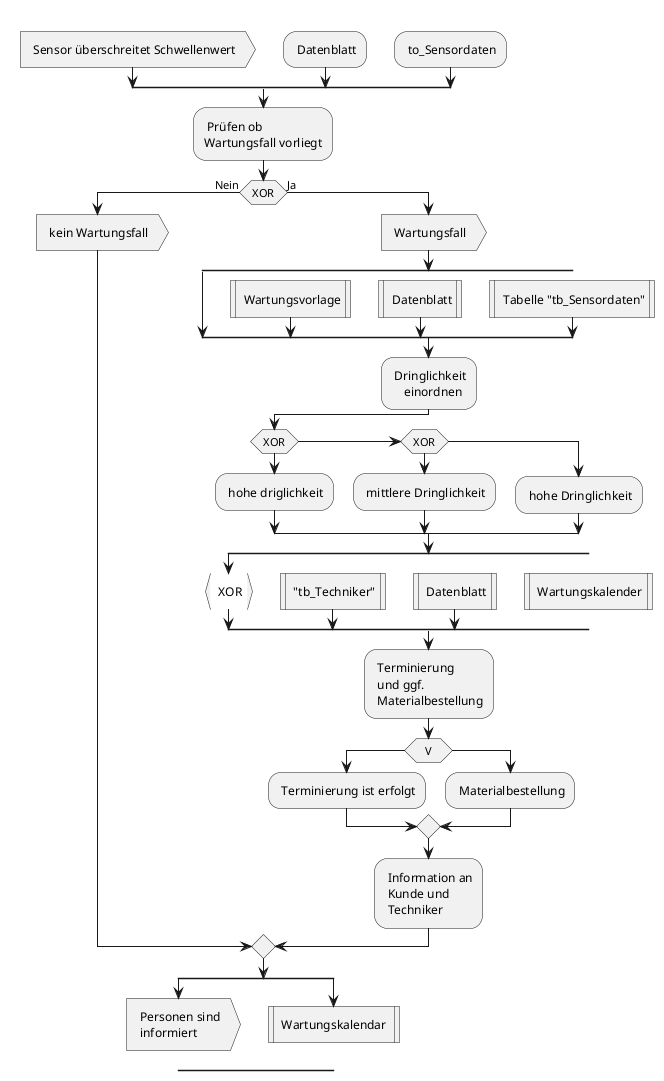 @startuml Service 
split 
    -[hidden]->
    : Sensor überschreitet Schwellenwert>
split again
    -[hidden]->
    : Datenblatt;
split again 
    -[hidden]->
    : to_Sensordaten;
end split
' Kasten eins
: Prüfen ob 
Wartungsfall vorliegt;
if (XOR) then (Nein)
: kein Wartungsfall>
else (Ja)
: Wartungsfall>
split 
' übergang 
split again
    -[hidden]->
    : Wartungsvorlage|
split again
    -[hidden]->
    : Datenblatt|
split again
-[hidden]->
    : Tabelle "tb_Sensordaten"|
end split
' Kasten zwei 
: Dringlichkeit 
    einordnen;
if (XOR) then 
: hohe driglichkeit;
elseif (XOR) then
: mittlere Dringlichkeit;
else ()
: hohe Dringlichkeit;
endif
split 
: XOR}
split again
    -[hidden]->
    : "tb_Techniker"|
split again
    -[hidden]->
    : Datenblatt|
split again
    -[hidden]->
    : Wartungskalender|
    -[hidden]->
end split
' Kasten drei 
: Terminierung 
 und ggf.
 Materialbestellung;
if (V) then
: Terminierung ist erfolgt;
else
: Materialbestellung;
endif
' letzter Kasten vier
: Information an
 Kunde und
 Techniker;
endif
split
    : Personen sind 
     informiert>
    -[hidden]->
split again
    : Wartungskalendar |
    -[hidden]->   
end split 

@enduml
